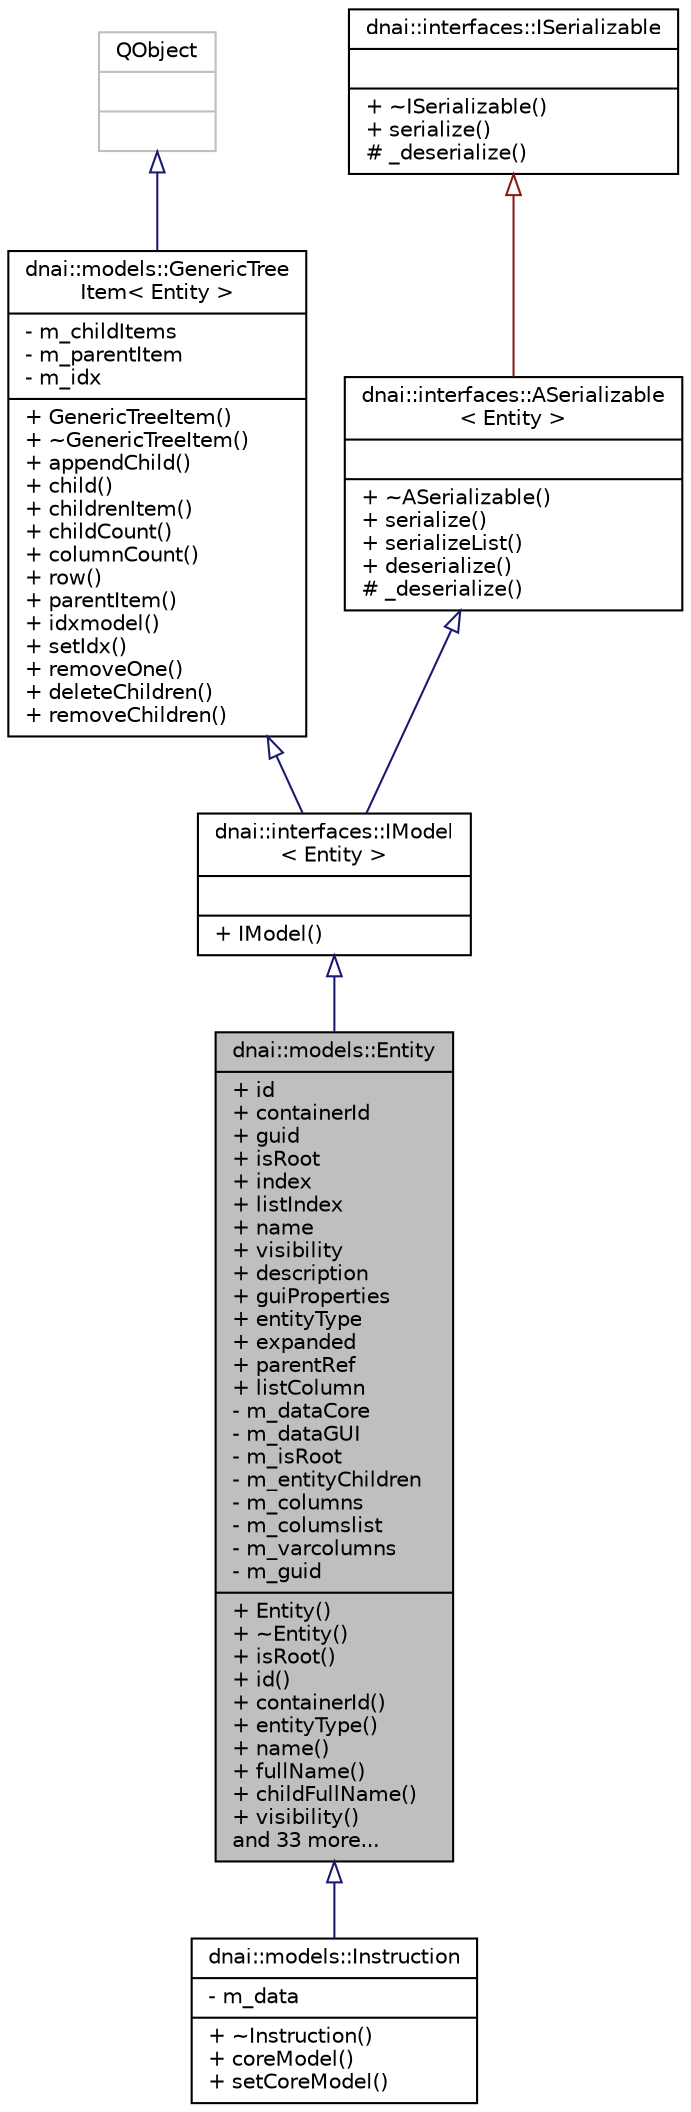 digraph "dnai::models::Entity"
{
  edge [fontname="Helvetica",fontsize="10",labelfontname="Helvetica",labelfontsize="10"];
  node [fontname="Helvetica",fontsize="10",shape=record];
  Node1 [label="{dnai::models::Entity\n|+ id\l+ containerId\l+ guid\l+ isRoot\l+ index\l+ listIndex\l+ name\l+ visibility\l+ description\l+ guiProperties\l+ entityType\l+ expanded\l+ parentRef\l+ listColumn\l- m_dataCore\l- m_dataGUI\l- m_isRoot\l- m_entityChildren\l- m_columns\l- m_columslist\l- m_varcolumns\l- m_guid\l|+ Entity()\l+ ~Entity()\l+ isRoot()\l+ id()\l+ containerId()\l+ entityType()\l+ name()\l+ fullName()\l+ childFullName()\l+ visibility()\land 33 more...\l}",height=0.2,width=0.4,color="black", fillcolor="grey75", style="filled", fontcolor="black"];
  Node2 -> Node1 [dir="back",color="midnightblue",fontsize="10",style="solid",arrowtail="onormal",fontname="Helvetica"];
  Node2 [label="{dnai::interfaces::IModel\l\< Entity \>\n||+ IModel()\l}",height=0.2,width=0.4,color="black", fillcolor="white", style="filled",URL="$classdnai_1_1interfaces_1_1_i_model.html"];
  Node3 -> Node2 [dir="back",color="midnightblue",fontsize="10",style="solid",arrowtail="onormal",fontname="Helvetica"];
  Node3 [label="{dnai::models::GenericTree\lItem\< Entity \>\n|- m_childItems\l- m_parentItem\l- m_idx\l|+ GenericTreeItem()\l+ ~GenericTreeItem()\l+ appendChild()\l+ child()\l+ childrenItem()\l+ childCount()\l+ columnCount()\l+ row()\l+ parentItem()\l+ idxmodel()\l+ setIdx()\l+ removeOne()\l+ deleteChildren()\l+ removeChildren()\l}",height=0.2,width=0.4,color="black", fillcolor="white", style="filled",URL="$classdnai_1_1models_1_1_generic_tree_item.html"];
  Node4 -> Node3 [dir="back",color="midnightblue",fontsize="10",style="solid",arrowtail="onormal",fontname="Helvetica"];
  Node4 [label="{QObject\n||}",height=0.2,width=0.4,color="grey75", fillcolor="white", style="filled"];
  Node5 -> Node2 [dir="back",color="midnightblue",fontsize="10",style="solid",arrowtail="onormal",fontname="Helvetica"];
  Node5 [label="{dnai::interfaces::ASerializable\l\< Entity \>\n||+ ~ASerializable()\l+ serialize()\l+ serializeList()\l+ deserialize()\l# _deserialize()\l}",height=0.2,width=0.4,color="black", fillcolor="white", style="filled",URL="$classdnai_1_1interfaces_1_1_a_serializable.html"];
  Node6 -> Node5 [dir="back",color="firebrick4",fontsize="10",style="solid",arrowtail="onormal",fontname="Helvetica"];
  Node6 [label="{dnai::interfaces::ISerializable\n||+ ~ISerializable()\l+ serialize()\l# _deserialize()\l}",height=0.2,width=0.4,color="black", fillcolor="white", style="filled",URL="$classdnai_1_1interfaces_1_1_i_serializable.html",tooltip="Allow inherited class to serialize and deserialize itself. "];
  Node1 -> Node7 [dir="back",color="midnightblue",fontsize="10",style="solid",arrowtail="onormal",fontname="Helvetica"];
  Node7 [label="{dnai::models::Instruction\n|- m_data\l|+ ~Instruction()\l+ coreModel()\l+ setCoreModel()\l}",height=0.2,width=0.4,color="black", fillcolor="white", style="filled",URL="$classdnai_1_1models_1_1_instruction.html"];
}
